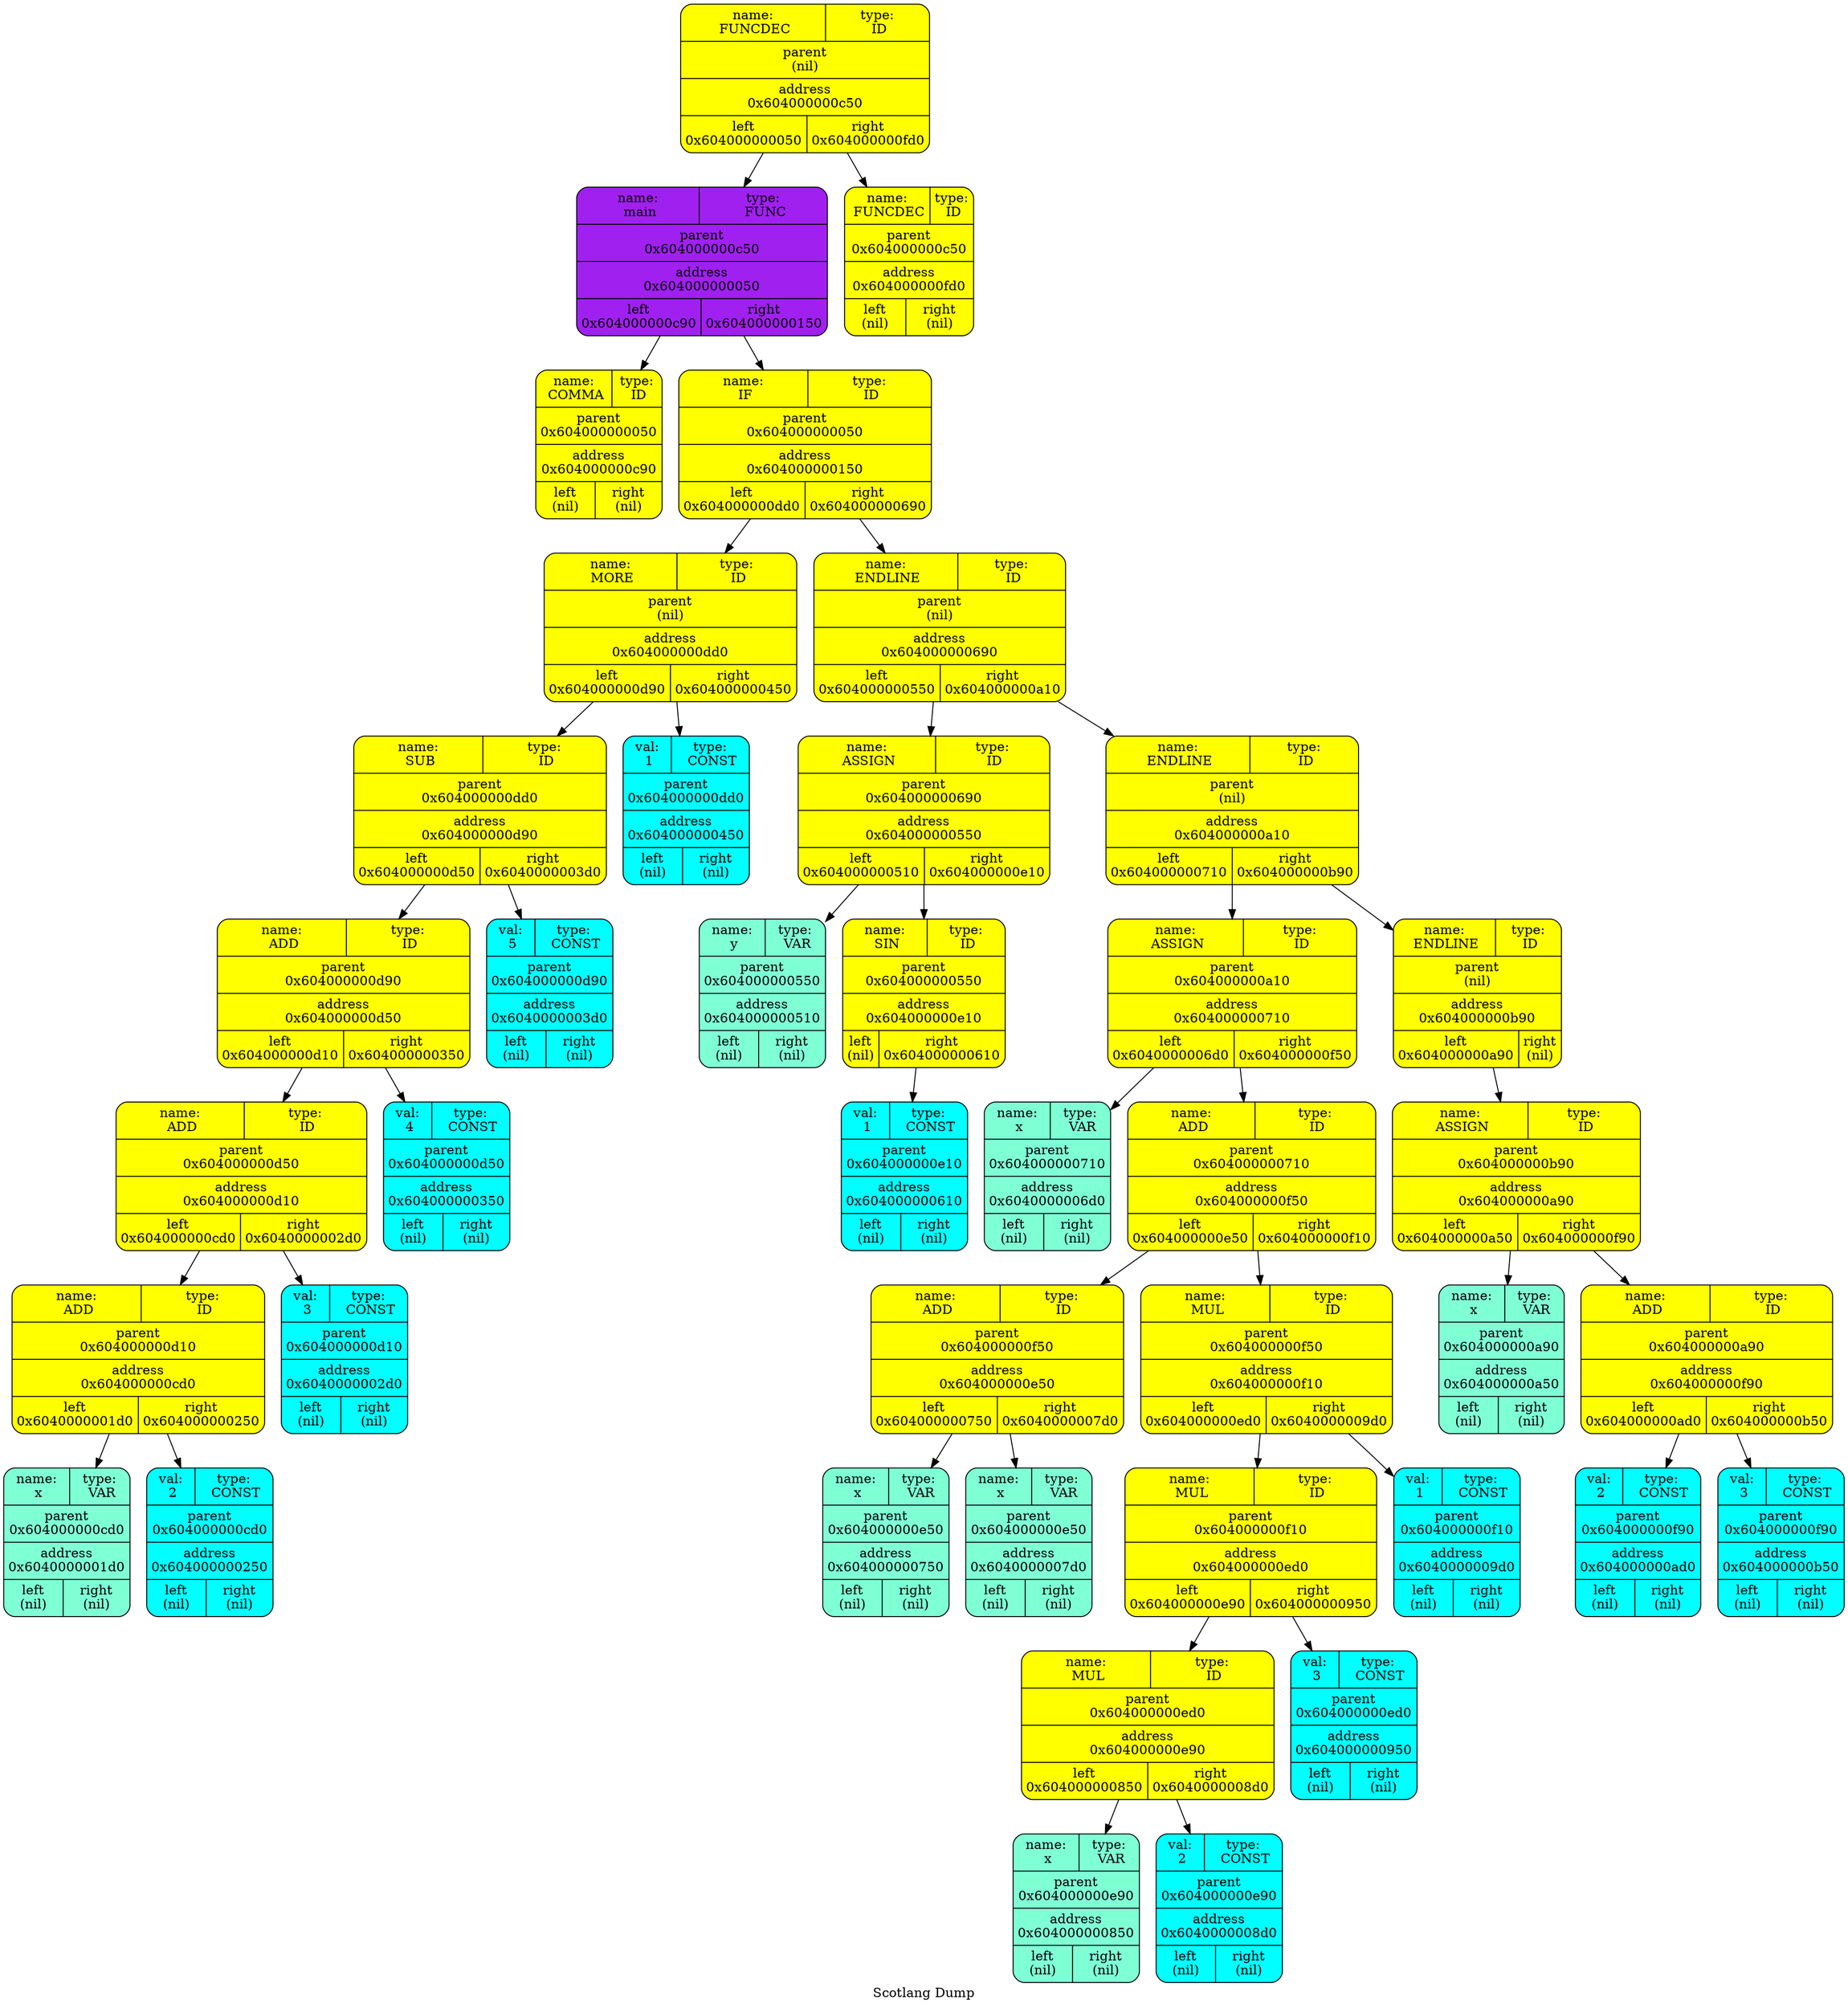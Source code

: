   digraph tree  {
  node[   shape     = "Mrecord",  style     = "filled",  fillcolor = "white",  fontcolor = "#000000",  margin    = "0.075"];
  rankdir   = "TB";

  label     = "Scotlang Dump";
"node0" [shape = "Mrecord", label = "{{<left>name:\n FUNCDEC | <right>type:\n ID} | parent\n(nil) | <f0> address\n0x604000000c50| {<left>left\n0x604000000050 | <right>right\n0x604000000fd0\n}}", fillcolor = "yellow"]
"node1" [shape = "Mrecord", label = "{{<left>name:\n main | <right>type:\n FUNC} | parent\n0x604000000c50 | <f0> address\n0x604000000050| {<left>left\n0x604000000c90 | <right>right\n0x604000000150\n}}", fillcolor = "purple"]
"node2" [shape = "Mrecord", label = "{{<left>name:\n COMMA | <right>type:\n ID} | parent\n0x604000000050 | <f0> address\n0x604000000c90| {<left>left\n(nil) | <right>right\n(nil)\n}}", fillcolor = "yellow"]
"node1" -> "node2"
"node3" [shape = "Mrecord", label = "{{<left>name:\n IF | <right>type:\n ID} | parent\n0x604000000050 | <f0> address\n0x604000000150| {<left>left\n0x604000000dd0 | <right>right\n0x604000000690\n}}", fillcolor = "yellow"]
"node4" [shape = "Mrecord", label = "{{<left>name:\n MORE | <right>type:\n ID} | parent\n(nil) | <f0> address\n0x604000000dd0| {<left>left\n0x604000000d90 | <right>right\n0x604000000450\n}}", fillcolor = "yellow"]
"node5" [shape = "Mrecord", label = "{{<left>name:\n SUB | <right>type:\n ID} | parent\n0x604000000dd0 | <f0> address\n0x604000000d90| {<left>left\n0x604000000d50 | <right>right\n0x6040000003d0\n}}", fillcolor = "yellow"]
"node6" [shape = "Mrecord", label = "{{<left>name:\n ADD | <right>type:\n ID} | parent\n0x604000000d90 | <f0> address\n0x604000000d50| {<left>left\n0x604000000d10 | <right>right\n0x604000000350\n}}", fillcolor = "yellow"]
"node7" [shape = "Mrecord", label = "{{<left>name:\n ADD | <right>type:\n ID} | parent\n0x604000000d50 | <f0> address\n0x604000000d10| {<left>left\n0x604000000cd0 | <right>right\n0x6040000002d0\n}}", fillcolor = "yellow"]
"node8" [shape = "Mrecord", label = "{{<left>name:\n ADD | <right>type:\n ID} | parent\n0x604000000d10 | <f0> address\n0x604000000cd0| {<left>left\n0x6040000001d0 | <right>right\n0x604000000250\n}}", fillcolor = "yellow"]
"node9" [shape = "Mrecord", label = "{{<left>name:\n x | <right>type:\n VAR} | parent\n0x604000000cd0 | <f0> address\n0x6040000001d0| {<left>left\n(nil) | <right>right\n(nil)\n}}", fillcolor = "aquamarine"]
"node8" -> "node9"
"node10" [shape = "Mrecord", label = "{{<left>val:\n 2 | <right>type:\n CONST} | parent\n0x604000000cd0 | <f0> address\n0x604000000250| {<left>left\n(nil) | <right>right\n(nil)\n}}", fillcolor = "aqua"]
"node8" -> "node10"
"node7" -> "node8"
"node11" [shape = "Mrecord", label = "{{<left>val:\n 3 | <right>type:\n CONST} | parent\n0x604000000d10 | <f0> address\n0x6040000002d0| {<left>left\n(nil) | <right>right\n(nil)\n}}", fillcolor = "aqua"]
"node7" -> "node11"
"node6" -> "node7"
"node12" [shape = "Mrecord", label = "{{<left>val:\n 4 | <right>type:\n CONST} | parent\n0x604000000d50 | <f0> address\n0x604000000350| {<left>left\n(nil) | <right>right\n(nil)\n}}", fillcolor = "aqua"]
"node6" -> "node12"
"node5" -> "node6"
"node13" [shape = "Mrecord", label = "{{<left>val:\n 5 | <right>type:\n CONST} | parent\n0x604000000d90 | <f0> address\n0x6040000003d0| {<left>left\n(nil) | <right>right\n(nil)\n}}", fillcolor = "aqua"]
"node5" -> "node13"
"node4" -> "node5"
"node14" [shape = "Mrecord", label = "{{<left>val:\n 1 | <right>type:\n CONST} | parent\n0x604000000dd0 | <f0> address\n0x604000000450| {<left>left\n(nil) | <right>right\n(nil)\n}}", fillcolor = "aqua"]
"node4" -> "node14"
"node3" -> "node4"
"node15" [shape = "Mrecord", label = "{{<left>name:\n ENDLINE | <right>type:\n ID} | parent\n(nil) | <f0> address\n0x604000000690| {<left>left\n0x604000000550 | <right>right\n0x604000000a10\n}}", fillcolor = "yellow"]
"node16" [shape = "Mrecord", label = "{{<left>name:\n ASSIGN | <right>type:\n ID} | parent\n0x604000000690 | <f0> address\n0x604000000550| {<left>left\n0x604000000510 | <right>right\n0x604000000e10\n}}", fillcolor = "yellow"]
"node17" [shape = "Mrecord", label = "{{<left>name:\n y | <right>type:\n VAR} | parent\n0x604000000550 | <f0> address\n0x604000000510| {<left>left\n(nil) | <right>right\n(nil)\n}}", fillcolor = "aquamarine"]
"node16" -> "node17"
"node18" [shape = "Mrecord", label = "{{<left>name:\n SIN | <right>type:\n ID} | parent\n0x604000000550 | <f0> address\n0x604000000e10| {<left>left\n(nil) | <right>right\n0x604000000610\n}}", fillcolor = "yellow"]
"node19" [shape = "Mrecord", label = "{{<left>val:\n 1 | <right>type:\n CONST} | parent\n0x604000000e10 | <f0> address\n0x604000000610| {<left>left\n(nil) | <right>right\n(nil)\n}}", fillcolor = "aqua"]
"node18" -> "node19"
"node16" -> "node18"
"node15" -> "node16"
"node20" [shape = "Mrecord", label = "{{<left>name:\n ENDLINE | <right>type:\n ID} | parent\n(nil) | <f0> address\n0x604000000a10| {<left>left\n0x604000000710 | <right>right\n0x604000000b90\n}}", fillcolor = "yellow"]
"node21" [shape = "Mrecord", label = "{{<left>name:\n ASSIGN | <right>type:\n ID} | parent\n0x604000000a10 | <f0> address\n0x604000000710| {<left>left\n0x6040000006d0 | <right>right\n0x604000000f50\n}}", fillcolor = "yellow"]
"node22" [shape = "Mrecord", label = "{{<left>name:\n x | <right>type:\n VAR} | parent\n0x604000000710 | <f0> address\n0x6040000006d0| {<left>left\n(nil) | <right>right\n(nil)\n}}", fillcolor = "aquamarine"]
"node21" -> "node22"
"node23" [shape = "Mrecord", label = "{{<left>name:\n ADD | <right>type:\n ID} | parent\n0x604000000710 | <f0> address\n0x604000000f50| {<left>left\n0x604000000e50 | <right>right\n0x604000000f10\n}}", fillcolor = "yellow"]
"node24" [shape = "Mrecord", label = "{{<left>name:\n ADD | <right>type:\n ID} | parent\n0x604000000f50 | <f0> address\n0x604000000e50| {<left>left\n0x604000000750 | <right>right\n0x6040000007d0\n}}", fillcolor = "yellow"]
"node25" [shape = "Mrecord", label = "{{<left>name:\n x | <right>type:\n VAR} | parent\n0x604000000e50 | <f0> address\n0x604000000750| {<left>left\n(nil) | <right>right\n(nil)\n}}", fillcolor = "aquamarine"]
"node24" -> "node25"
"node26" [shape = "Mrecord", label = "{{<left>name:\n x | <right>type:\n VAR} | parent\n0x604000000e50 | <f0> address\n0x6040000007d0| {<left>left\n(nil) | <right>right\n(nil)\n}}", fillcolor = "aquamarine"]
"node24" -> "node26"
"node23" -> "node24"
"node27" [shape = "Mrecord", label = "{{<left>name:\n MUL | <right>type:\n ID} | parent\n0x604000000f50 | <f0> address\n0x604000000f10| {<left>left\n0x604000000ed0 | <right>right\n0x6040000009d0\n}}", fillcolor = "yellow"]
"node28" [shape = "Mrecord", label = "{{<left>name:\n MUL | <right>type:\n ID} | parent\n0x604000000f10 | <f0> address\n0x604000000ed0| {<left>left\n0x604000000e90 | <right>right\n0x604000000950\n}}", fillcolor = "yellow"]
"node29" [shape = "Mrecord", label = "{{<left>name:\n MUL | <right>type:\n ID} | parent\n0x604000000ed0 | <f0> address\n0x604000000e90| {<left>left\n0x604000000850 | <right>right\n0x6040000008d0\n}}", fillcolor = "yellow"]
"node30" [shape = "Mrecord", label = "{{<left>name:\n x | <right>type:\n VAR} | parent\n0x604000000e90 | <f0> address\n0x604000000850| {<left>left\n(nil) | <right>right\n(nil)\n}}", fillcolor = "aquamarine"]
"node29" -> "node30"
"node31" [shape = "Mrecord", label = "{{<left>val:\n 2 | <right>type:\n CONST} | parent\n0x604000000e90 | <f0> address\n0x6040000008d0| {<left>left\n(nil) | <right>right\n(nil)\n}}", fillcolor = "aqua"]
"node29" -> "node31"
"node28" -> "node29"
"node32" [shape = "Mrecord", label = "{{<left>val:\n 3 | <right>type:\n CONST} | parent\n0x604000000ed0 | <f0> address\n0x604000000950| {<left>left\n(nil) | <right>right\n(nil)\n}}", fillcolor = "aqua"]
"node28" -> "node32"
"node27" -> "node28"
"node33" [shape = "Mrecord", label = "{{<left>val:\n 1 | <right>type:\n CONST} | parent\n0x604000000f10 | <f0> address\n0x6040000009d0| {<left>left\n(nil) | <right>right\n(nil)\n}}", fillcolor = "aqua"]
"node27" -> "node33"
"node23" -> "node27"
"node21" -> "node23"
"node20" -> "node21"
"node34" [shape = "Mrecord", label = "{{<left>name:\n ENDLINE | <right>type:\n ID} | parent\n(nil) | <f0> address\n0x604000000b90| {<left>left\n0x604000000a90 | <right>right\n(nil)\n}}", fillcolor = "yellow"]
"node35" [shape = "Mrecord", label = "{{<left>name:\n ASSIGN | <right>type:\n ID} | parent\n0x604000000b90 | <f0> address\n0x604000000a90| {<left>left\n0x604000000a50 | <right>right\n0x604000000f90\n}}", fillcolor = "yellow"]
"node36" [shape = "Mrecord", label = "{{<left>name:\n x | <right>type:\n VAR} | parent\n0x604000000a90 | <f0> address\n0x604000000a50| {<left>left\n(nil) | <right>right\n(nil)\n}}", fillcolor = "aquamarine"]
"node35" -> "node36"
"node37" [shape = "Mrecord", label = "{{<left>name:\n ADD | <right>type:\n ID} | parent\n0x604000000a90 | <f0> address\n0x604000000f90| {<left>left\n0x604000000ad0 | <right>right\n0x604000000b50\n}}", fillcolor = "yellow"]
"node38" [shape = "Mrecord", label = "{{<left>val:\n 2 | <right>type:\n CONST} | parent\n0x604000000f90 | <f0> address\n0x604000000ad0| {<left>left\n(nil) | <right>right\n(nil)\n}}", fillcolor = "aqua"]
"node37" -> "node38"
"node39" [shape = "Mrecord", label = "{{<left>val:\n 3 | <right>type:\n CONST} | parent\n0x604000000f90 | <f0> address\n0x604000000b50| {<left>left\n(nil) | <right>right\n(nil)\n}}", fillcolor = "aqua"]
"node37" -> "node39"
"node35" -> "node37"
"node34" -> "node35"
"node20" -> "node34"
"node15" -> "node20"
"node3" -> "node15"
"node1" -> "node3"
"node0" -> "node1"
"node40" [shape = "Mrecord", label = "{{<left>name:\n FUNCDEC | <right>type:\n ID} | parent\n0x604000000c50 | <f0> address\n0x604000000fd0| {<left>left\n(nil) | <right>right\n(nil)\n}}", fillcolor = "yellow"]
"node0" -> "node40"
  }